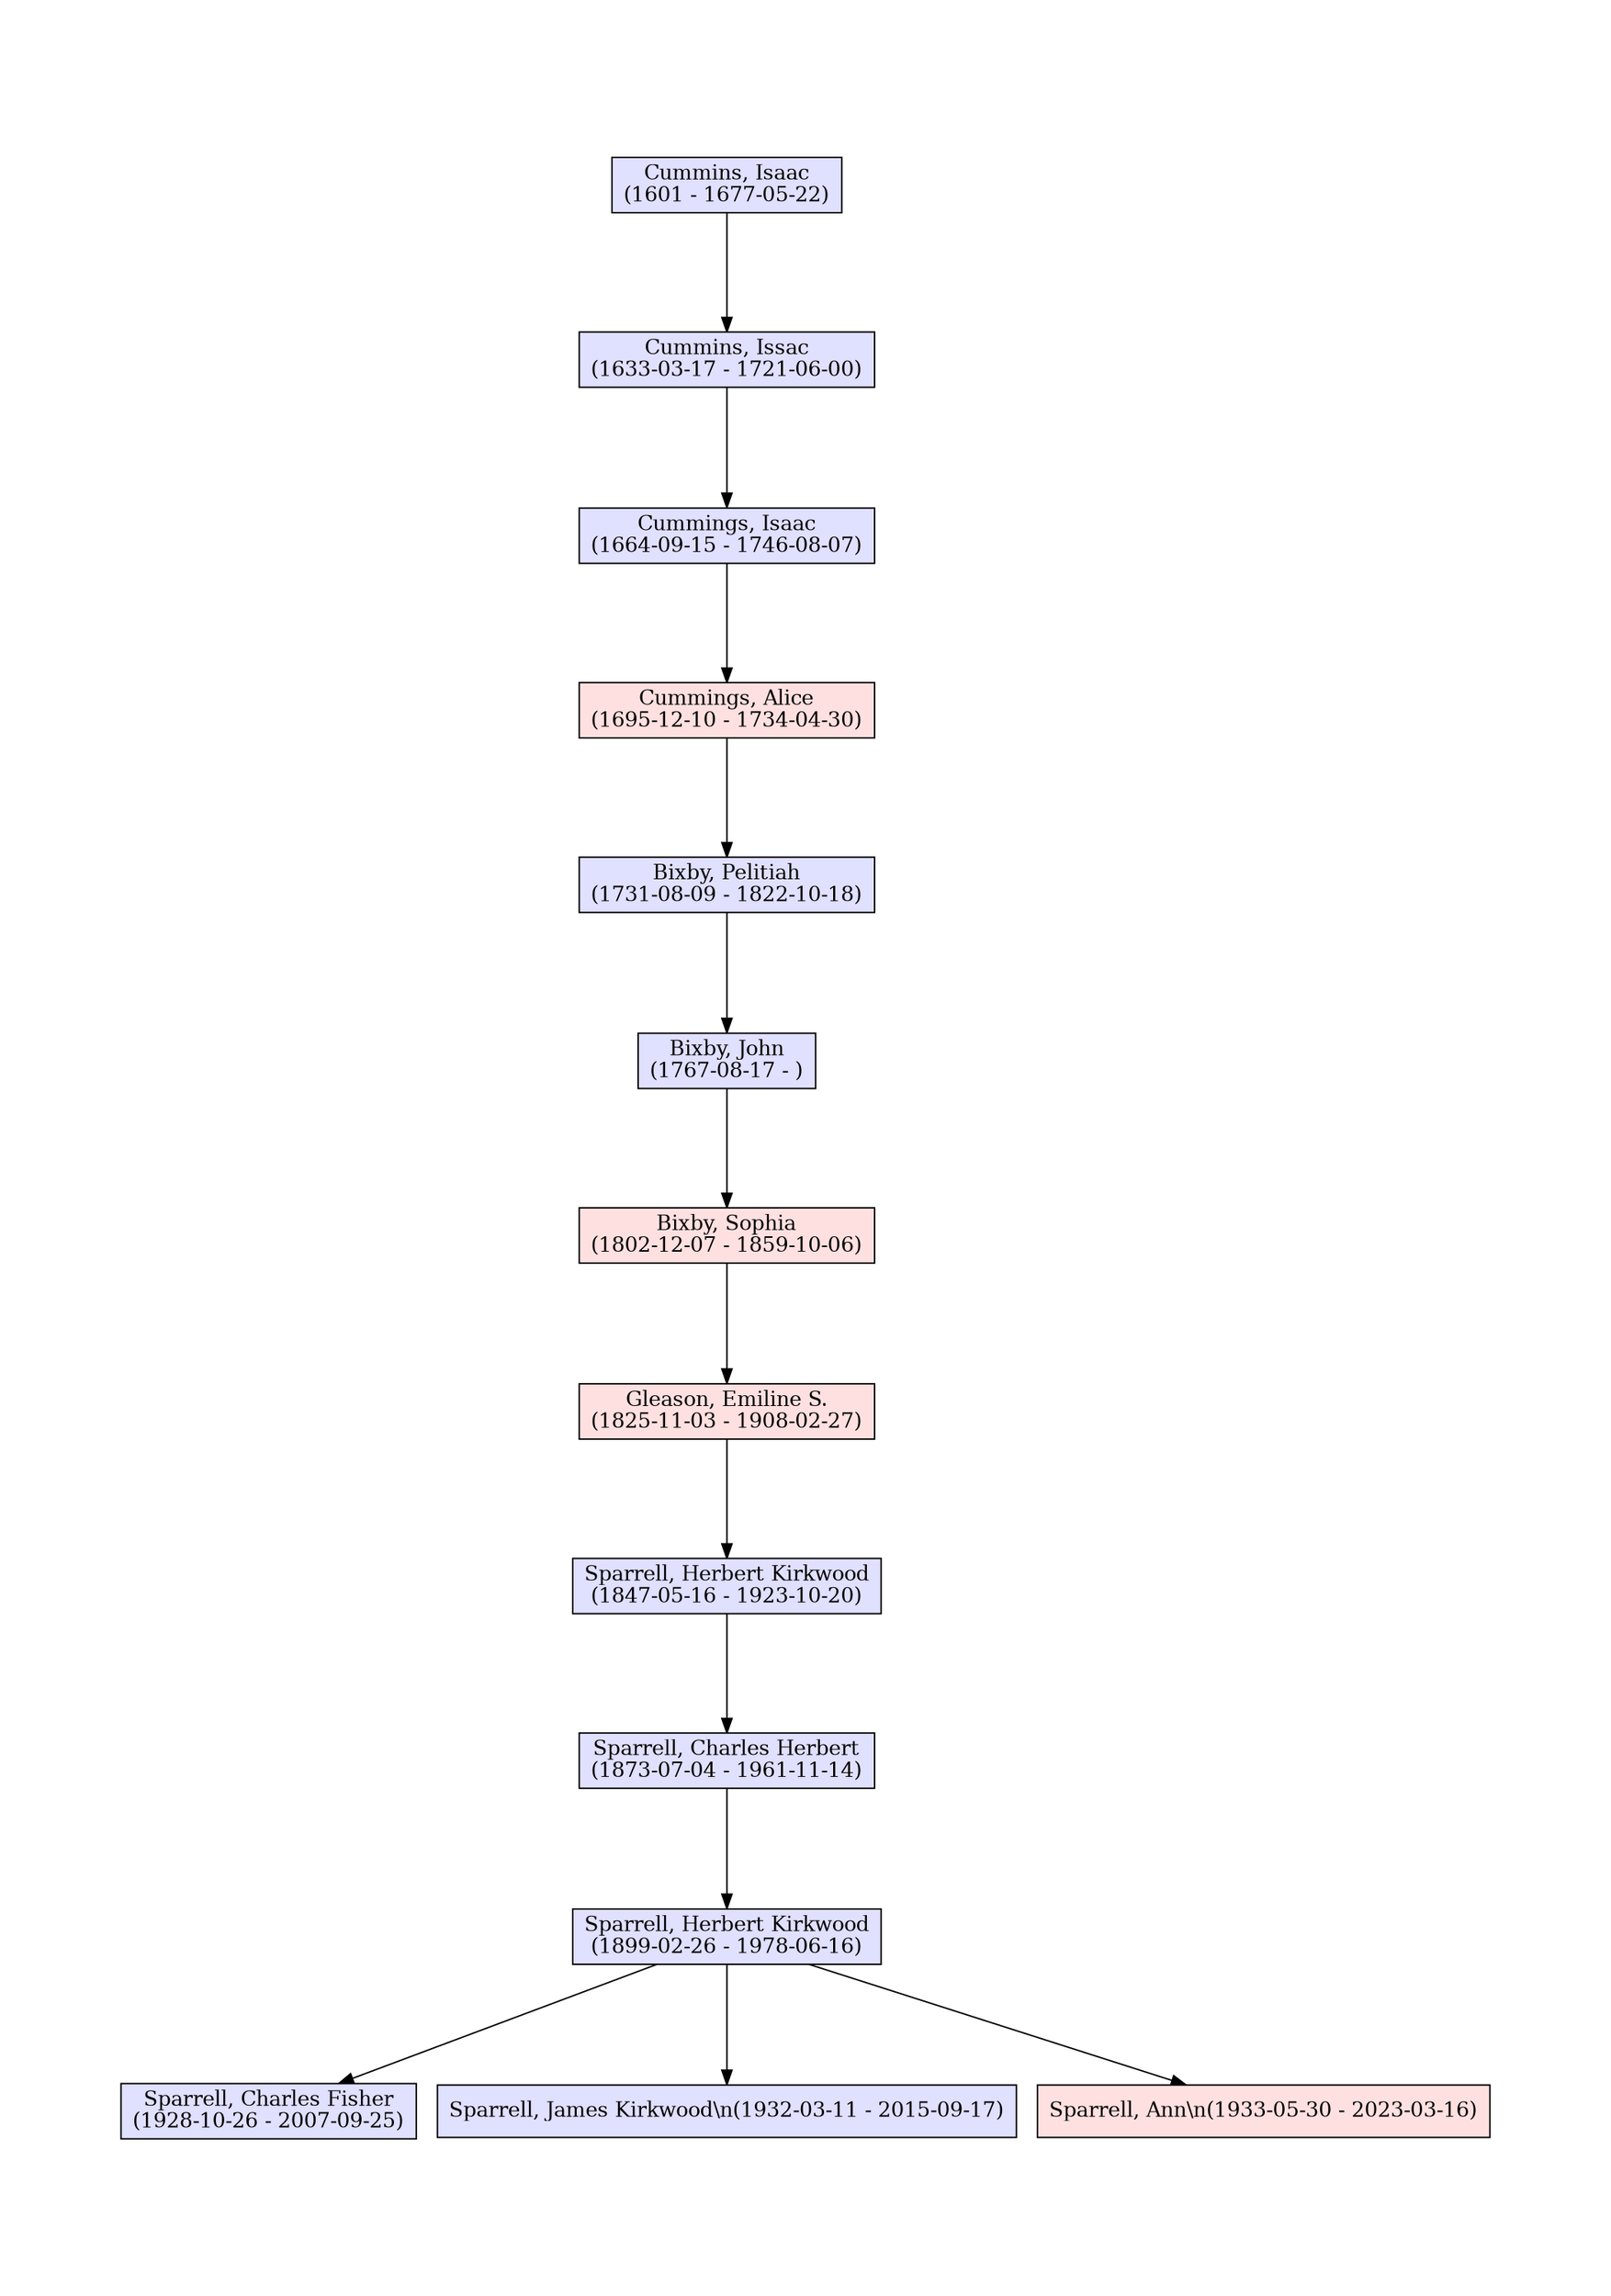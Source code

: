 digraph GRAMPS_graph
{
  bgcolor=white;
  center="true"; 
  charset="utf8";
  concentrate="false";
  dpi="72";
  graph [fontsize=14];
  margin="1.00,1.00"; 
  mclimit="99";
  nodesep="0.20";
  outputorder="edgesfirst";
#  page="20.00,20.00";
  pagedir="BL";
  rankdir="TB";
  ranksep="0.20";
  ratio="fill";
  searchsize="100";
  size="11.99,17.99"; 
  splines="true";

  edge [len=0.5 style=solid fontsize=14];
  node [style=filled fontsize=14];

  I0533 [ shape="box" fillcolor="#e0e0ff" style="solid,filled" label="Bixby, John\n(1767-08-17 - )" ];
  I0853 [ shape="box" fillcolor="#e0e0ff" style="solid,filled" label="Cummins, Isaac\n(1601 - 1677-05-22)" ];
  I0904 [ shape="box" fillcolor="#e0e0ff" style="solid,filled" label="Sparrell, Herbert Kirkwood\n(1899-02-26 - 1978-06-16)" ];
  I0193 [ shape="box" fillcolor="#e0e0ff" style="solid,filled" label="Sparrell, Charles Fisher\n(1928-10-26 - 2007-09-25)" ];
  I0671 [ shape="box" fillcolor="#e0e0ff" style="solid,filled" label="Sparrell, Herbert Kirkwood\n(1847-05-16 - 1923-10-20)" ];
  I0738 [ shape="box" fillcolor="#ffe0e0" style="solid,filled" label="Gleason, Emiline S.\n(1825-11-03 - 1908-02-27)" ];
  I0848 [ shape="box" fillcolor="#e0e0ff" style="solid,filled" label="Cummins, Issac\n(1633-03-17 - 1721-06-00)" ];
  I0532 [ shape="box" fillcolor="#ffe0e0" style="solid,filled" label="Bixby, Sophia\n(1802-12-07 - 1859-10-06)" ];
  I0535 [ shape="box" fillcolor="#e0e0ff" style="solid,filled" label="Bixby, Pelitiah\n(1731-08-09 - 1822-10-18)" ];
  I0541 [ shape="box" fillcolor="#ffe0e0" style="solid,filled" label="Cummings, Alice\n(1695-12-10 - 1734-04-30)" ];
  I0542 [ shape="box" fillcolor="#e0e0ff" style="solid,filled" label="Cummings, Isaac\n(1664-09-15 - 1746-08-07)" ];
  I1347 [ shape="box" fillcolor="#e0e0ff" style="solid,filled" label="Sparrell, Charles Herbert\n(1873-07-04 - 1961-11-14)" ];
  I1126 [ shape="box" fillcolor="#e0e0ff" style="solid,filled" label=<Sparrell, James Kirkwood\n(1932-03-11 - 2015-09-17)> ];
  I1236 [ shape="box" fillcolor="#ffe0e0" style="solid,filled" label=<Sparrell, Ann\n(1933-05-30 - 2023-03-16)> ];

  I0535 -> I0533 [ style=solid arrowhead=normal arrowtail=none dir=both ];
  I1347 -> I0904 [ style=solid arrowhead=normal arrowtail=none dir=both ];
  I0904 -> I0193 [ style=solid arrowhead=normal arrowtail=none dir=both ];
  I0904 -> I1126 [ style=solid arrowhead=normal arrowtail=none dir=both ];
  I0904 -> I1236 [ style=solid arrowhead=normal arrowtail=none dir=both ];
  I0738 -> I0671 [ style=solid arrowhead=normal arrowtail=none dir=both ];
  I0532 -> I0738 [ style=solid arrowhead=normal arrowtail=none dir=both ];
  I0853 -> I0848 [ style=solid arrowhead=normal arrowtail=none dir=both ];
  I0533 -> I0532 [ style=solid arrowhead=normal arrowtail=none dir=both ];
  I0541 -> I0535 [ style=solid arrowhead=normal arrowtail=none dir=both ];
  I0542 -> I0541 [ style=solid arrowhead=normal arrowtail=none dir=both ];
  I0848 -> I0542 [ style=solid arrowhead=normal arrowtail=none dir=both ];
  I0671 -> I1347 [ style=solid arrowhead=normal arrowtail=none dir=both ];
}

